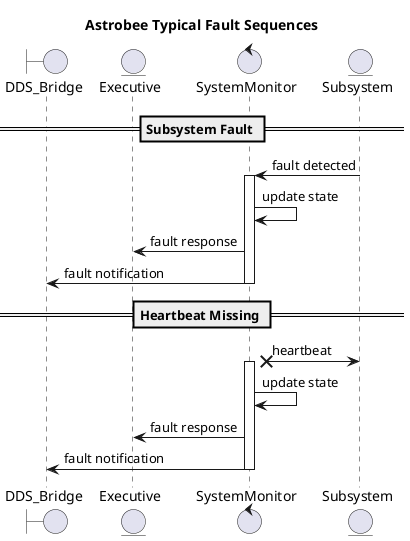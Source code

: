 @startuml

title Astrobee Typical Fault Sequences

boundary DDS_Bridge
entity Executive
control SystemMonitor
entity Subsystem

== Subsystem Fault ==
Subsystem -> SystemMonitor : fault detected
activate SystemMonitor
SystemMonitor -> SystemMonitor : update state
SystemMonitor ->  Executive : fault response
SystemMonitor -> DDS_Bridge : fault notification
deactivate SystemMonitor
' Need to clear the fault!

== Heartbeat Missing ==
SystemMonitor x-> Subsystem : heartbeat
activate SystemMonitor
SystemMonitor -> SystemMonitor : update state
SystemMonitor ->  Executive : fault response
SystemMonitor -> DDS_Bridge : fault notification
deactivate SystemMonitor

' Need a system wide fault (limit?)

@enduml
